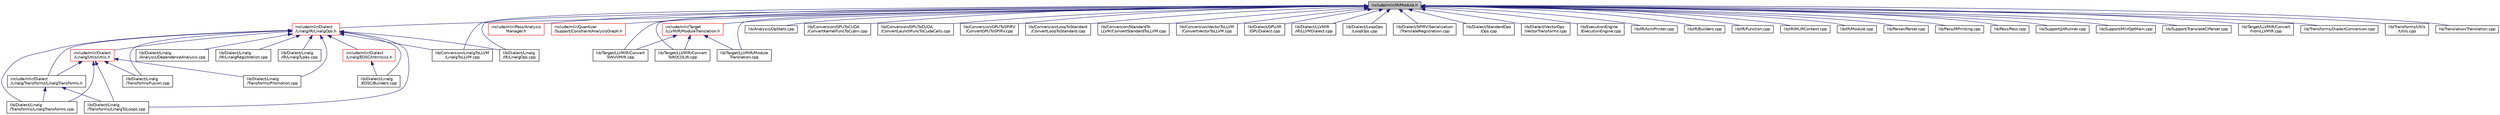 digraph "include/mlir/IR/Module.h"
{
  bgcolor="transparent";
  edge [fontname="Helvetica",fontsize="10",labelfontname="Helvetica",labelfontsize="10"];
  node [fontname="Helvetica",fontsize="10",shape=record];
  Node48 [label="include/mlir/IR/Module.h",height=0.2,width=0.4,color="black", fillcolor="grey75", style="filled", fontcolor="black"];
  Node48 -> Node49 [dir="back",color="midnightblue",fontsize="10",style="solid",fontname="Helvetica"];
  Node49 [label="include/mlir/Dialect\l/Linalg/IR/LinalgOps.h",height=0.2,width=0.4,color="red",URL="$LinalgOps_8h.html"];
  Node49 -> Node50 [dir="back",color="midnightblue",fontsize="10",style="solid",fontname="Helvetica"];
  Node50 [label="include/mlir/Dialect\l/Linalg/EDSC/Intrinsics.h",height=0.2,width=0.4,color="red",URL="$Dialect_2Linalg_2EDSC_2Intrinsics_8h.html"];
  Node50 -> Node52 [dir="back",color="midnightblue",fontsize="10",style="solid",fontname="Helvetica"];
  Node52 [label="lib/Dialect/Linalg\l/EDSC/Builders.cpp",height=0.2,width=0.4,color="black",URL="$Dialect_2Linalg_2EDSC_2Builders_8cpp.html"];
  Node49 -> Node55 [dir="back",color="midnightblue",fontsize="10",style="solid",fontname="Helvetica"];
  Node55 [label="include/mlir/Dialect\l/Linalg/Transforms/LinalgTransforms.h",height=0.2,width=0.4,color="black",URL="$LinalgTransforms_8h.html"];
  Node55 -> Node53 [dir="back",color="midnightblue",fontsize="10",style="solid",fontname="Helvetica"];
  Node53 [label="lib/Dialect/Linalg\l/Transforms/LinalgToLoops.cpp",height=0.2,width=0.4,color="black",URL="$LinalgToLoops_8cpp.html"];
  Node55 -> Node56 [dir="back",color="midnightblue",fontsize="10",style="solid",fontname="Helvetica"];
  Node56 [label="lib/Dialect/Linalg\l/Transforms/LinalgTransforms.cpp",height=0.2,width=0.4,color="black",URL="$LinalgTransforms_8cpp.html"];
  Node49 -> Node57 [dir="back",color="midnightblue",fontsize="10",style="solid",fontname="Helvetica"];
  Node57 [label="include/mlir/Dialect\l/Linalg/Utils/Utils.h",height=0.2,width=0.4,color="red",URL="$Dialect_2Linalg_2Utils_2Utils_8h.html"];
  Node57 -> Node55 [dir="back",color="midnightblue",fontsize="10",style="solid",fontname="Helvetica"];
  Node57 -> Node58 [dir="back",color="midnightblue",fontsize="10",style="solid",fontname="Helvetica"];
  Node58 [label="lib/Dialect/Linalg\l/Transforms/Fusion.cpp",height=0.2,width=0.4,color="black",URL="$Fusion_8cpp.html"];
  Node57 -> Node53 [dir="back",color="midnightblue",fontsize="10",style="solid",fontname="Helvetica"];
  Node57 -> Node56 [dir="back",color="midnightblue",fontsize="10",style="solid",fontname="Helvetica"];
  Node57 -> Node59 [dir="back",color="midnightblue",fontsize="10",style="solid",fontname="Helvetica"];
  Node59 [label="lib/Dialect/Linalg\l/Transforms/Promotion.cpp",height=0.2,width=0.4,color="black",URL="$Promotion_8cpp.html"];
  Node49 -> Node61 [dir="back",color="midnightblue",fontsize="10",style="solid",fontname="Helvetica"];
  Node61 [label="lib/Conversion/LinalgToLLVM\l/LinalgToLLVM.cpp",height=0.2,width=0.4,color="black",URL="$LinalgToLLVM_8cpp.html"];
  Node49 -> Node62 [dir="back",color="midnightblue",fontsize="10",style="solid",fontname="Helvetica"];
  Node62 [label="lib/Dialect/Linalg\l/Analysis/DependenceAnalysis.cpp",height=0.2,width=0.4,color="black",URL="$DependenceAnalysis_8cpp.html"];
  Node49 -> Node52 [dir="back",color="midnightblue",fontsize="10",style="solid",fontname="Helvetica"];
  Node49 -> Node63 [dir="back",color="midnightblue",fontsize="10",style="solid",fontname="Helvetica"];
  Node63 [label="lib/Dialect/Linalg\l/IR/LinalgOps.cpp",height=0.2,width=0.4,color="black",URL="$LinalgOps_8cpp.html"];
  Node49 -> Node64 [dir="back",color="midnightblue",fontsize="10",style="solid",fontname="Helvetica"];
  Node64 [label="lib/Dialect/Linalg\l/IR/LinalgRegistration.cpp",height=0.2,width=0.4,color="black",URL="$LinalgRegistration_8cpp.html"];
  Node49 -> Node65 [dir="back",color="midnightblue",fontsize="10",style="solid",fontname="Helvetica"];
  Node65 [label="lib/Dialect/Linalg\l/IR/LinalgTypes.cpp",height=0.2,width=0.4,color="black",URL="$LinalgTypes_8cpp.html"];
  Node49 -> Node58 [dir="back",color="midnightblue",fontsize="10",style="solid",fontname="Helvetica"];
  Node49 -> Node53 [dir="back",color="midnightblue",fontsize="10",style="solid",fontname="Helvetica"];
  Node49 -> Node56 [dir="back",color="midnightblue",fontsize="10",style="solid",fontname="Helvetica"];
  Node49 -> Node59 [dir="back",color="midnightblue",fontsize="10",style="solid",fontname="Helvetica"];
  Node48 -> Node66 [dir="back",color="midnightblue",fontsize="10",style="solid",fontname="Helvetica"];
  Node66 [label="include/mlir/Pass/Analysis\lManager.h",height=0.2,width=0.4,color="red",URL="$AnalysisManager_8h.html"];
  Node48 -> Node124 [dir="back",color="midnightblue",fontsize="10",style="solid",fontname="Helvetica"];
  Node124 [label="include/mlir/Quantizer\l/Support/ConstraintAnalysisGraph.h",height=0.2,width=0.4,color="red",URL="$ConstraintAnalysisGraph_8h.html"];
  Node48 -> Node132 [dir="back",color="midnightblue",fontsize="10",style="solid",fontname="Helvetica"];
  Node132 [label="include/mlir/Target\l/LLVMIR/ModuleTranslation.h",height=0.2,width=0.4,color="red",URL="$ModuleTranslation_8h.html"];
  Node132 -> Node134 [dir="back",color="midnightblue",fontsize="10",style="solid",fontname="Helvetica"];
  Node134 [label="lib/Target/LLVMIR/Convert\lToNVVMIR.cpp",height=0.2,width=0.4,color="black",URL="$ConvertToNVVMIR_8cpp.html"];
  Node132 -> Node135 [dir="back",color="midnightblue",fontsize="10",style="solid",fontname="Helvetica"];
  Node135 [label="lib/Target/LLVMIR/Convert\lToROCDLIR.cpp",height=0.2,width=0.4,color="black",URL="$ConvertToROCDLIR_8cpp.html"];
  Node132 -> Node136 [dir="back",color="midnightblue",fontsize="10",style="solid",fontname="Helvetica"];
  Node136 [label="lib/Target/LLVMIR/Module\lTranslation.cpp",height=0.2,width=0.4,color="black",URL="$ModuleTranslation_8cpp.html"];
  Node48 -> Node79 [dir="back",color="midnightblue",fontsize="10",style="solid",fontname="Helvetica"];
  Node79 [label="lib/Analysis/OpStats.cpp",height=0.2,width=0.4,color="black",URL="$OpStats_8cpp.html"];
  Node48 -> Node83 [dir="back",color="midnightblue",fontsize="10",style="solid",fontname="Helvetica"];
  Node83 [label="lib/Conversion/GPUToCUDA\l/ConvertKernelFuncToCubin.cpp",height=0.2,width=0.4,color="black",URL="$ConvertKernelFuncToCubin_8cpp.html"];
  Node48 -> Node84 [dir="back",color="midnightblue",fontsize="10",style="solid",fontname="Helvetica"];
  Node84 [label="lib/Conversion/GPUToCUDA\l/ConvertLaunchFuncToCudaCalls.cpp",height=0.2,width=0.4,color="black",URL="$ConvertLaunchFuncToCudaCalls_8cpp.html"];
  Node48 -> Node137 [dir="back",color="midnightblue",fontsize="10",style="solid",fontname="Helvetica"];
  Node137 [label="lib/Conversion/GPUToSPIRV\l/ConvertGPUToSPIRV.cpp",height=0.2,width=0.4,color="black",URL="$ConvertGPUToSPIRV_8cpp.html"];
  Node48 -> Node61 [dir="back",color="midnightblue",fontsize="10",style="solid",fontname="Helvetica"];
  Node48 -> Node89 [dir="back",color="midnightblue",fontsize="10",style="solid",fontname="Helvetica"];
  Node89 [label="lib/Conversion/LoopToStandard\l/ConvertLoopToStandard.cpp",height=0.2,width=0.4,color="black",URL="$ConvertLoopToStandard_8cpp.html"];
  Node48 -> Node90 [dir="back",color="midnightblue",fontsize="10",style="solid",fontname="Helvetica"];
  Node90 [label="lib/Conversion/StandardTo\lLLVM/ConvertStandardToLLVM.cpp",height=0.2,width=0.4,color="black",URL="$ConvertStandardToLLVM_8cpp.html"];
  Node48 -> Node91 [dir="back",color="midnightblue",fontsize="10",style="solid",fontname="Helvetica"];
  Node91 [label="lib/Conversion/VectorToLLVM\l/ConvertVectorToLLVM.cpp",height=0.2,width=0.4,color="black",URL="$ConvertVectorToLLVM_8cpp.html"];
  Node48 -> Node138 [dir="back",color="midnightblue",fontsize="10",style="solid",fontname="Helvetica"];
  Node138 [label="lib/Dialect/GPU/IR\l/GPUDialect.cpp",height=0.2,width=0.4,color="black",URL="$GPUDialect_8cpp.html"];
  Node48 -> Node63 [dir="back",color="midnightblue",fontsize="10",style="solid",fontname="Helvetica"];
  Node48 -> Node139 [dir="back",color="midnightblue",fontsize="10",style="solid",fontname="Helvetica"];
  Node139 [label="lib/Dialect/LLVMIR\l/IR/LLVMDialect.cpp",height=0.2,width=0.4,color="black",URL="$LLVMDialect_8cpp.html"];
  Node48 -> Node140 [dir="back",color="midnightblue",fontsize="10",style="solid",fontname="Helvetica"];
  Node140 [label="lib/Dialect/LoopOps\l/LoopOps.cpp",height=0.2,width=0.4,color="black",URL="$LoopOps_8cpp.html"];
  Node48 -> Node141 [dir="back",color="midnightblue",fontsize="10",style="solid",fontname="Helvetica"];
  Node141 [label="lib/Dialect/SPIRV/Serialization\l/TranslateRegistration.cpp",height=0.2,width=0.4,color="black",URL="$TranslateRegistration_8cpp.html"];
  Node48 -> Node142 [dir="back",color="midnightblue",fontsize="10",style="solid",fontname="Helvetica"];
  Node142 [label="lib/Dialect/StandardOps\l/Ops.cpp",height=0.2,width=0.4,color="black",URL="$Ops_8cpp.html"];
  Node48 -> Node143 [dir="back",color="midnightblue",fontsize="10",style="solid",fontname="Helvetica"];
  Node143 [label="lib/Dialect/VectorOps\l/VectorTransforms.cpp",height=0.2,width=0.4,color="black",URL="$VectorTransforms_8cpp.html"];
  Node48 -> Node144 [dir="back",color="midnightblue",fontsize="10",style="solid",fontname="Helvetica"];
  Node144 [label="lib/ExecutionEngine\l/ExecutionEngine.cpp",height=0.2,width=0.4,color="black",URL="$ExecutionEngine_8cpp.html"];
  Node48 -> Node145 [dir="back",color="midnightblue",fontsize="10",style="solid",fontname="Helvetica"];
  Node145 [label="lib/IR/AsmPrinter.cpp",height=0.2,width=0.4,color="black",URL="$AsmPrinter_8cpp.html"];
  Node48 -> Node146 [dir="back",color="midnightblue",fontsize="10",style="solid",fontname="Helvetica"];
  Node146 [label="lib/IR/Builders.cpp",height=0.2,width=0.4,color="black",URL="$IR_2Builders_8cpp.html"];
  Node48 -> Node147 [dir="back",color="midnightblue",fontsize="10",style="solid",fontname="Helvetica"];
  Node147 [label="lib/IR/Function.cpp",height=0.2,width=0.4,color="black",URL="$Function_8cpp.html"];
  Node48 -> Node148 [dir="back",color="midnightblue",fontsize="10",style="solid",fontname="Helvetica"];
  Node148 [label="lib/IR/MLIRContext.cpp",height=0.2,width=0.4,color="black",URL="$MLIRContext_8cpp.html"];
  Node48 -> Node149 [dir="back",color="midnightblue",fontsize="10",style="solid",fontname="Helvetica"];
  Node149 [label="lib/IR/Module.cpp",height=0.2,width=0.4,color="black",URL="$Module_8cpp.html"];
  Node48 -> Node150 [dir="back",color="midnightblue",fontsize="10",style="solid",fontname="Helvetica"];
  Node150 [label="lib/Parser/Parser.cpp",height=0.2,width=0.4,color="black",URL="$Parser_8cpp.html"];
  Node48 -> Node99 [dir="back",color="midnightblue",fontsize="10",style="solid",fontname="Helvetica"];
  Node99 [label="lib/Pass/IRPrinting.cpp",height=0.2,width=0.4,color="black",URL="$IRPrinting_8cpp.html"];
  Node48 -> Node100 [dir="back",color="midnightblue",fontsize="10",style="solid",fontname="Helvetica"];
  Node100 [label="lib/Pass/Pass.cpp",height=0.2,width=0.4,color="black",URL="$Pass_8cpp.html"];
  Node48 -> Node151 [dir="back",color="midnightblue",fontsize="10",style="solid",fontname="Helvetica"];
  Node151 [label="lib/Support/JitRunner.cpp",height=0.2,width=0.4,color="black",URL="$JitRunner_8cpp.html"];
  Node48 -> Node105 [dir="back",color="midnightblue",fontsize="10",style="solid",fontname="Helvetica"];
  Node105 [label="lib/Support/MlirOptMain.cpp",height=0.2,width=0.4,color="black",URL="$MlirOptMain_8cpp.html"];
  Node48 -> Node152 [dir="back",color="midnightblue",fontsize="10",style="solid",fontname="Helvetica"];
  Node152 [label="lib/Support/TranslateClParser.cpp",height=0.2,width=0.4,color="black",URL="$TranslateClParser_8cpp.html"];
  Node48 -> Node153 [dir="back",color="midnightblue",fontsize="10",style="solid",fontname="Helvetica"];
  Node153 [label="lib/Target/LLVMIR/Convert\lFromLLVMIR.cpp",height=0.2,width=0.4,color="black",URL="$ConvertFromLLVMIR_8cpp.html"];
  Node48 -> Node134 [dir="back",color="midnightblue",fontsize="10",style="solid",fontname="Helvetica"];
  Node48 -> Node135 [dir="back",color="midnightblue",fontsize="10",style="solid",fontname="Helvetica"];
  Node48 -> Node136 [dir="back",color="midnightblue",fontsize="10",style="solid",fontname="Helvetica"];
  Node48 -> Node154 [dir="back",color="midnightblue",fontsize="10",style="solid",fontname="Helvetica"];
  Node154 [label="lib/Transforms/DialectConversion.cpp",height=0.2,width=0.4,color="black",URL="$DialectConversion_8cpp.html"];
  Node48 -> Node155 [dir="back",color="midnightblue",fontsize="10",style="solid",fontname="Helvetica"];
  Node155 [label="lib/Transforms/Utils\l/Utils.cpp",height=0.2,width=0.4,color="black",URL="$Transforms_2Utils_2Utils_8cpp.html"];
  Node48 -> Node156 [dir="back",color="midnightblue",fontsize="10",style="solid",fontname="Helvetica"];
  Node156 [label="lib/Translation/Translation.cpp",height=0.2,width=0.4,color="black",URL="$Translation_8cpp.html"];
}
